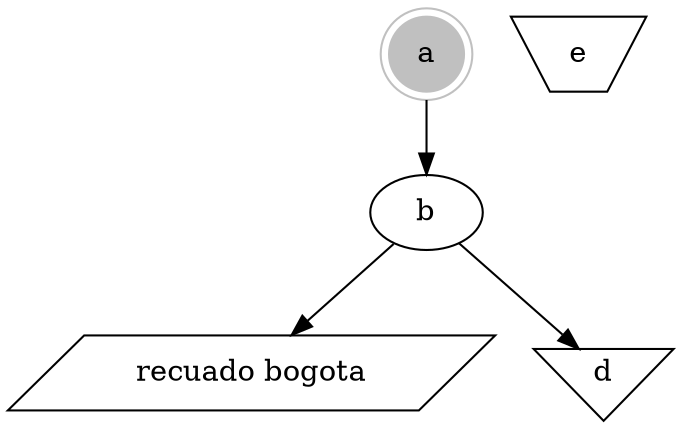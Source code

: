 digraph G {a -> b -> c;                       b -> d;                       a [shape=circle,peripheries=2,color=gray,style=filled];                       c [shape=polygon,sides=4,skew=.4,label="recuado bogota"];                       d [shape=invtriangle];                       e [shape=polygon,sides=4,distortion=.7];                       }
